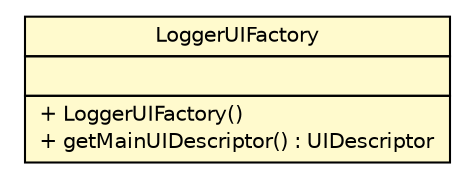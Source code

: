#!/usr/local/bin/dot
#
# Class diagram 
# Generated by UMLGraph version R5_6 (http://www.umlgraph.org/)
#

digraph G {
	edge [fontname="Helvetica",fontsize=10,labelfontname="Helvetica",labelfontsize=10];
	node [fontname="Helvetica",fontsize=10,shape=plaintext];
	nodesep=0.25;
	ranksep=0.5;
	// sorcer.core.provider.logger.ui.LoggerUIFactory
	c196395 [label=<<table title="sorcer.core.provider.logger.ui.LoggerUIFactory" border="0" cellborder="1" cellspacing="0" cellpadding="2" port="p" bgcolor="lemonChiffon" href="./LoggerUIFactory.html">
		<tr><td><table border="0" cellspacing="0" cellpadding="1">
<tr><td align="center" balign="center"> LoggerUIFactory </td></tr>
		</table></td></tr>
		<tr><td><table border="0" cellspacing="0" cellpadding="1">
<tr><td align="left" balign="left">  </td></tr>
		</table></td></tr>
		<tr><td><table border="0" cellspacing="0" cellpadding="1">
<tr><td align="left" balign="left"> + LoggerUIFactory() </td></tr>
<tr><td align="left" balign="left"> + getMainUIDescriptor() : UIDescriptor </td></tr>
		</table></td></tr>
		</table>>, URL="./LoggerUIFactory.html", fontname="Helvetica", fontcolor="black", fontsize=10.0];
}

